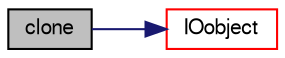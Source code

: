 digraph "clone"
{
  bgcolor="transparent";
  edge [fontname="FreeSans",fontsize="10",labelfontname="FreeSans",labelfontsize="10"];
  node [fontname="FreeSans",fontsize="10",shape=record];
  rankdir="LR";
  Node1 [label="clone",height=0.2,width=0.4,color="black", fillcolor="grey75", style="filled" fontcolor="black"];
  Node1 -> Node2 [color="midnightblue",fontsize="10",style="solid",fontname="FreeSans"];
  Node2 [label="IOobject",height=0.2,width=0.4,color="red",URL="$a01142.html#a685873fbbf7ab615e064d2bd0928f09b",tooltip="Construct from name, instance, registry, io options. "];
}
